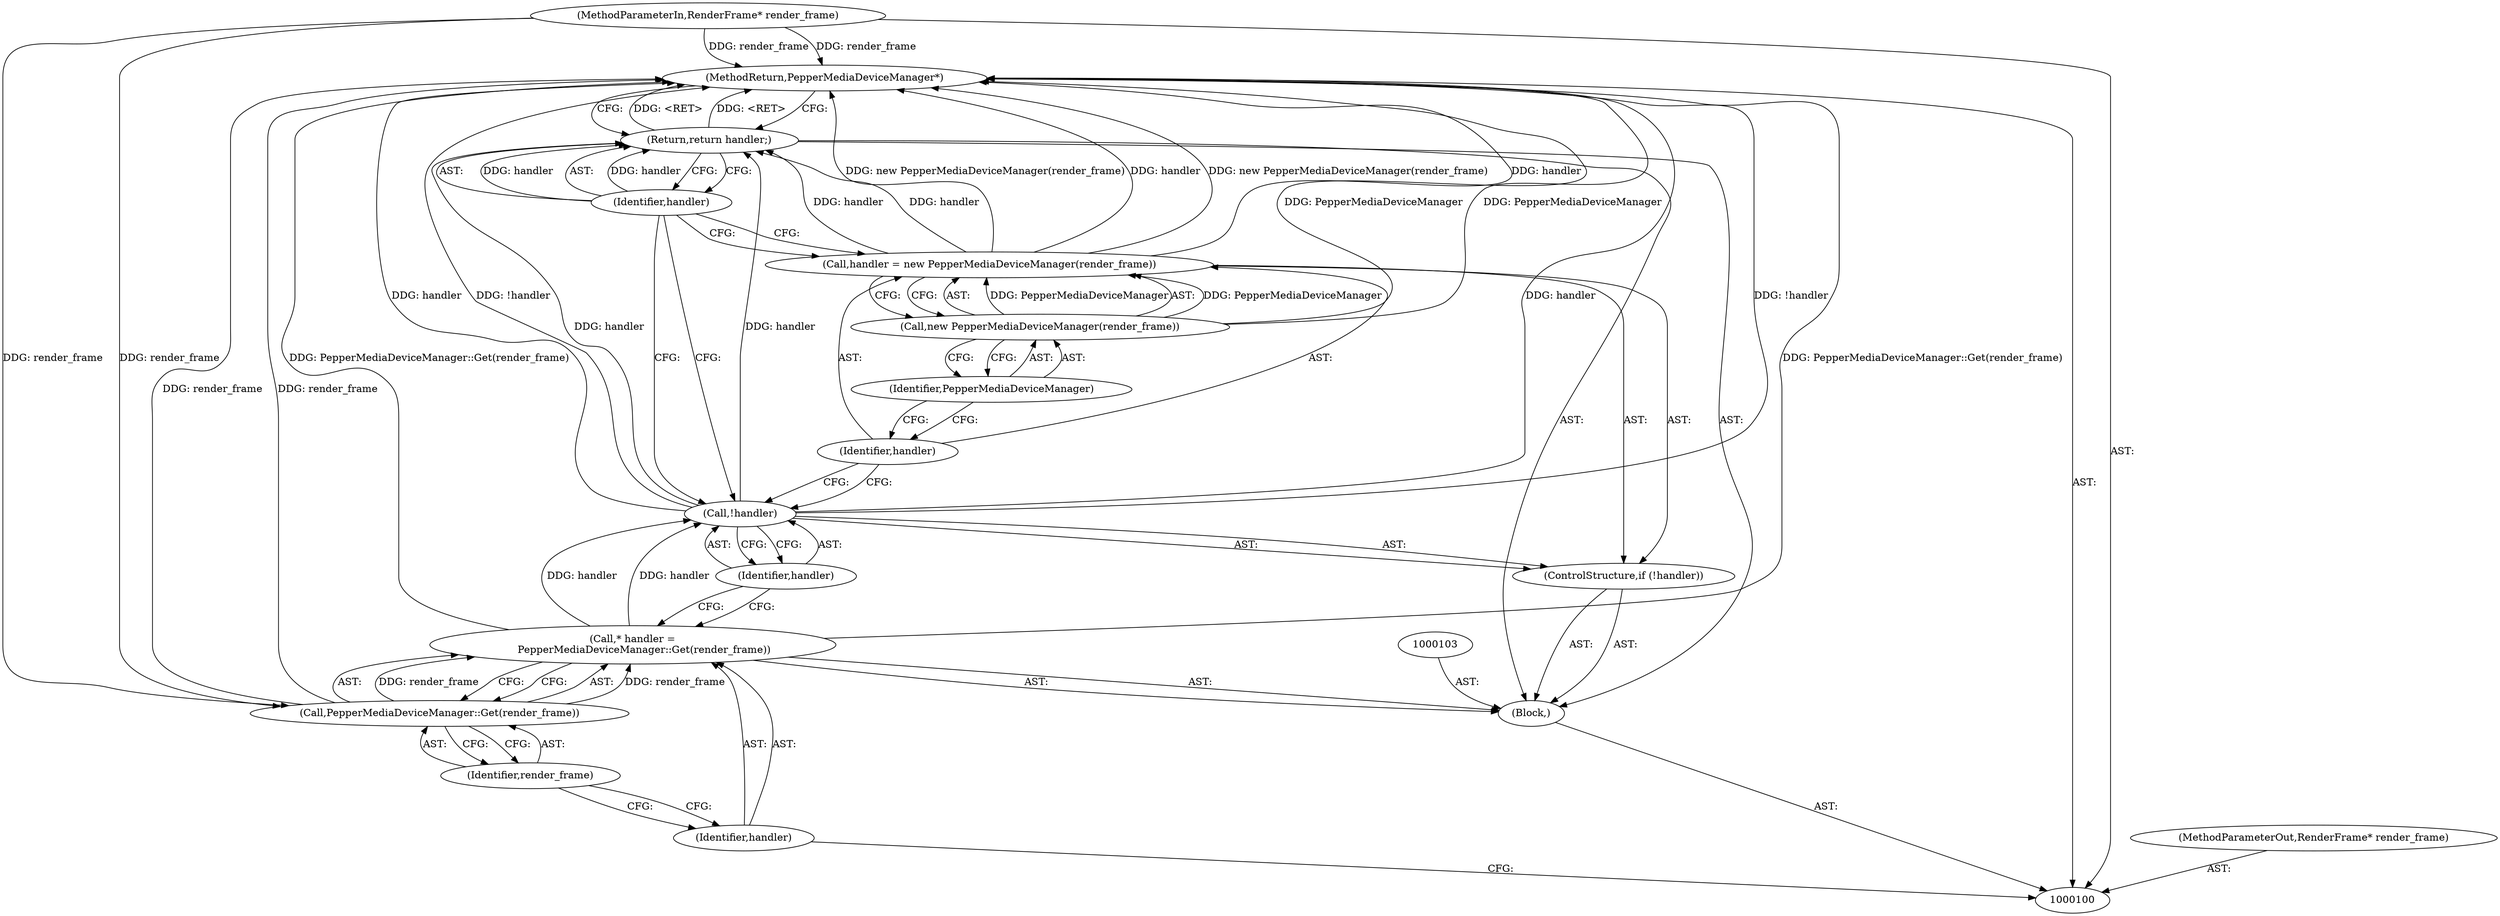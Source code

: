 digraph "1_Chrome_3a2cf7d1376ae33054b878232fb38b8fbed29e31_3" {
"1000117" [label="(MethodReturn,PepperMediaDeviceManager*)"];
"1000102" [label="(Block,)"];
"1000101" [label="(MethodParameterIn,RenderFrame* render_frame)"];
"1000141" [label="(MethodParameterOut,RenderFrame* render_frame)"];
"1000104" [label="(Call,* handler =\n       PepperMediaDeviceManager::Get(render_frame))"];
"1000105" [label="(Identifier,handler)"];
"1000107" [label="(Identifier,render_frame)"];
"1000106" [label="(Call,PepperMediaDeviceManager::Get(render_frame))"];
"1000108" [label="(ControlStructure,if (!handler))"];
"1000109" [label="(Call,!handler)"];
"1000110" [label="(Identifier,handler)"];
"1000113" [label="(Call,new PepperMediaDeviceManager(render_frame))"];
"1000114" [label="(Identifier,PepperMediaDeviceManager)"];
"1000111" [label="(Call,handler = new PepperMediaDeviceManager(render_frame))"];
"1000112" [label="(Identifier,handler)"];
"1000115" [label="(Return,return handler;)"];
"1000116" [label="(Identifier,handler)"];
"1000117" -> "1000100"  [label="AST: "];
"1000117" -> "1000115"  [label="CFG: "];
"1000106" -> "1000117"  [label="DDG: render_frame"];
"1000113" -> "1000117"  [label="DDG: PepperMediaDeviceManager"];
"1000111" -> "1000117"  [label="DDG: handler"];
"1000111" -> "1000117"  [label="DDG: new PepperMediaDeviceManager(render_frame)"];
"1000101" -> "1000117"  [label="DDG: render_frame"];
"1000109" -> "1000117"  [label="DDG: handler"];
"1000109" -> "1000117"  [label="DDG: !handler"];
"1000104" -> "1000117"  [label="DDG: PepperMediaDeviceManager::Get(render_frame)"];
"1000115" -> "1000117"  [label="DDG: <RET>"];
"1000102" -> "1000100"  [label="AST: "];
"1000103" -> "1000102"  [label="AST: "];
"1000104" -> "1000102"  [label="AST: "];
"1000108" -> "1000102"  [label="AST: "];
"1000115" -> "1000102"  [label="AST: "];
"1000101" -> "1000100"  [label="AST: "];
"1000101" -> "1000117"  [label="DDG: render_frame"];
"1000101" -> "1000106"  [label="DDG: render_frame"];
"1000141" -> "1000100"  [label="AST: "];
"1000104" -> "1000102"  [label="AST: "];
"1000104" -> "1000106"  [label="CFG: "];
"1000105" -> "1000104"  [label="AST: "];
"1000106" -> "1000104"  [label="AST: "];
"1000110" -> "1000104"  [label="CFG: "];
"1000104" -> "1000117"  [label="DDG: PepperMediaDeviceManager::Get(render_frame)"];
"1000106" -> "1000104"  [label="DDG: render_frame"];
"1000104" -> "1000109"  [label="DDG: handler"];
"1000105" -> "1000104"  [label="AST: "];
"1000105" -> "1000100"  [label="CFG: "];
"1000107" -> "1000105"  [label="CFG: "];
"1000107" -> "1000106"  [label="AST: "];
"1000107" -> "1000105"  [label="CFG: "];
"1000106" -> "1000107"  [label="CFG: "];
"1000106" -> "1000104"  [label="AST: "];
"1000106" -> "1000107"  [label="CFG: "];
"1000107" -> "1000106"  [label="AST: "];
"1000104" -> "1000106"  [label="CFG: "];
"1000106" -> "1000117"  [label="DDG: render_frame"];
"1000106" -> "1000104"  [label="DDG: render_frame"];
"1000101" -> "1000106"  [label="DDG: render_frame"];
"1000108" -> "1000102"  [label="AST: "];
"1000109" -> "1000108"  [label="AST: "];
"1000111" -> "1000108"  [label="AST: "];
"1000109" -> "1000108"  [label="AST: "];
"1000109" -> "1000110"  [label="CFG: "];
"1000110" -> "1000109"  [label="AST: "];
"1000112" -> "1000109"  [label="CFG: "];
"1000116" -> "1000109"  [label="CFG: "];
"1000109" -> "1000117"  [label="DDG: handler"];
"1000109" -> "1000117"  [label="DDG: !handler"];
"1000104" -> "1000109"  [label="DDG: handler"];
"1000109" -> "1000115"  [label="DDG: handler"];
"1000110" -> "1000109"  [label="AST: "];
"1000110" -> "1000104"  [label="CFG: "];
"1000109" -> "1000110"  [label="CFG: "];
"1000113" -> "1000111"  [label="AST: "];
"1000113" -> "1000114"  [label="CFG: "];
"1000114" -> "1000113"  [label="AST: "];
"1000111" -> "1000113"  [label="CFG: "];
"1000113" -> "1000117"  [label="DDG: PepperMediaDeviceManager"];
"1000113" -> "1000111"  [label="DDG: PepperMediaDeviceManager"];
"1000114" -> "1000113"  [label="AST: "];
"1000114" -> "1000112"  [label="CFG: "];
"1000113" -> "1000114"  [label="CFG: "];
"1000111" -> "1000108"  [label="AST: "];
"1000111" -> "1000113"  [label="CFG: "];
"1000112" -> "1000111"  [label="AST: "];
"1000113" -> "1000111"  [label="AST: "];
"1000116" -> "1000111"  [label="CFG: "];
"1000111" -> "1000117"  [label="DDG: handler"];
"1000111" -> "1000117"  [label="DDG: new PepperMediaDeviceManager(render_frame)"];
"1000113" -> "1000111"  [label="DDG: PepperMediaDeviceManager"];
"1000111" -> "1000115"  [label="DDG: handler"];
"1000112" -> "1000111"  [label="AST: "];
"1000112" -> "1000109"  [label="CFG: "];
"1000114" -> "1000112"  [label="CFG: "];
"1000115" -> "1000102"  [label="AST: "];
"1000115" -> "1000116"  [label="CFG: "];
"1000116" -> "1000115"  [label="AST: "];
"1000117" -> "1000115"  [label="CFG: "];
"1000115" -> "1000117"  [label="DDG: <RET>"];
"1000116" -> "1000115"  [label="DDG: handler"];
"1000111" -> "1000115"  [label="DDG: handler"];
"1000109" -> "1000115"  [label="DDG: handler"];
"1000116" -> "1000115"  [label="AST: "];
"1000116" -> "1000111"  [label="CFG: "];
"1000116" -> "1000109"  [label="CFG: "];
"1000115" -> "1000116"  [label="CFG: "];
"1000116" -> "1000115"  [label="DDG: handler"];
}
